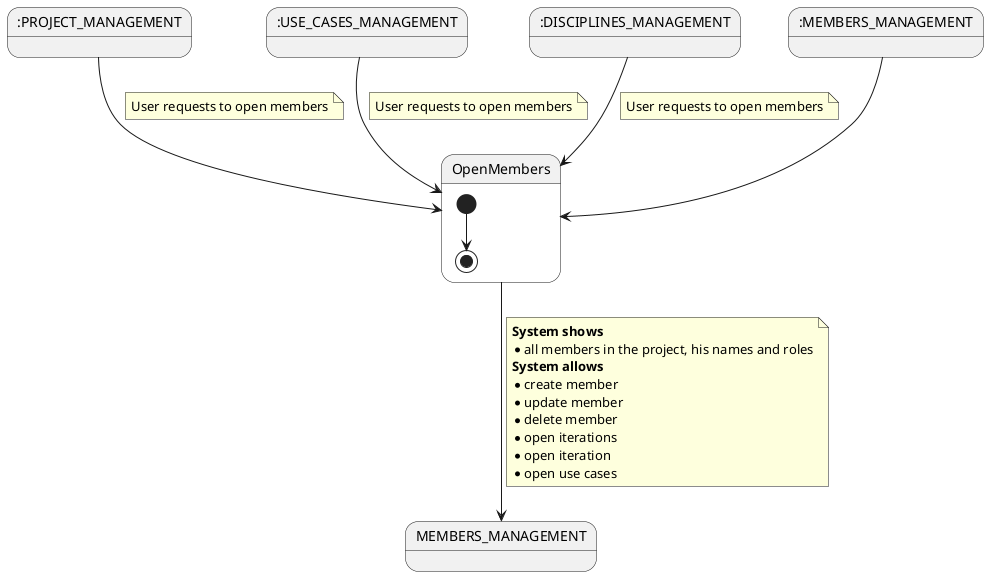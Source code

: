 @startuml

    state 0 as ":PROJECT_MANAGEMENT"
    state 2 as ":USE_CASES_MANAGEMENT"
    state 3 as ":DISCIPLINES_MANAGEMENT"
    state 4 as ":MEMBERS_MANAGEMENT"

    0 --> OpenMembers
    note on link
        User requests to open members
    end note

    2 --> OpenMembers
    note on link
        User requests to open members
    end note

    3 --> OpenMembers
    note on link
        User requests to open members
    end note

4 --> OpenMembers

state OpenMembers{

    [*] --> [*]

}

OpenMembers --> MEMBERS_MANAGEMENT
    note on link
        <b>System shows</b>
        * all members in the project, his names and roles
        <b>System allows</b>
        * create member
        * update member
        * delete member
        * open iterations
        * open iteration
        * open use cases
    end note

@enduml
